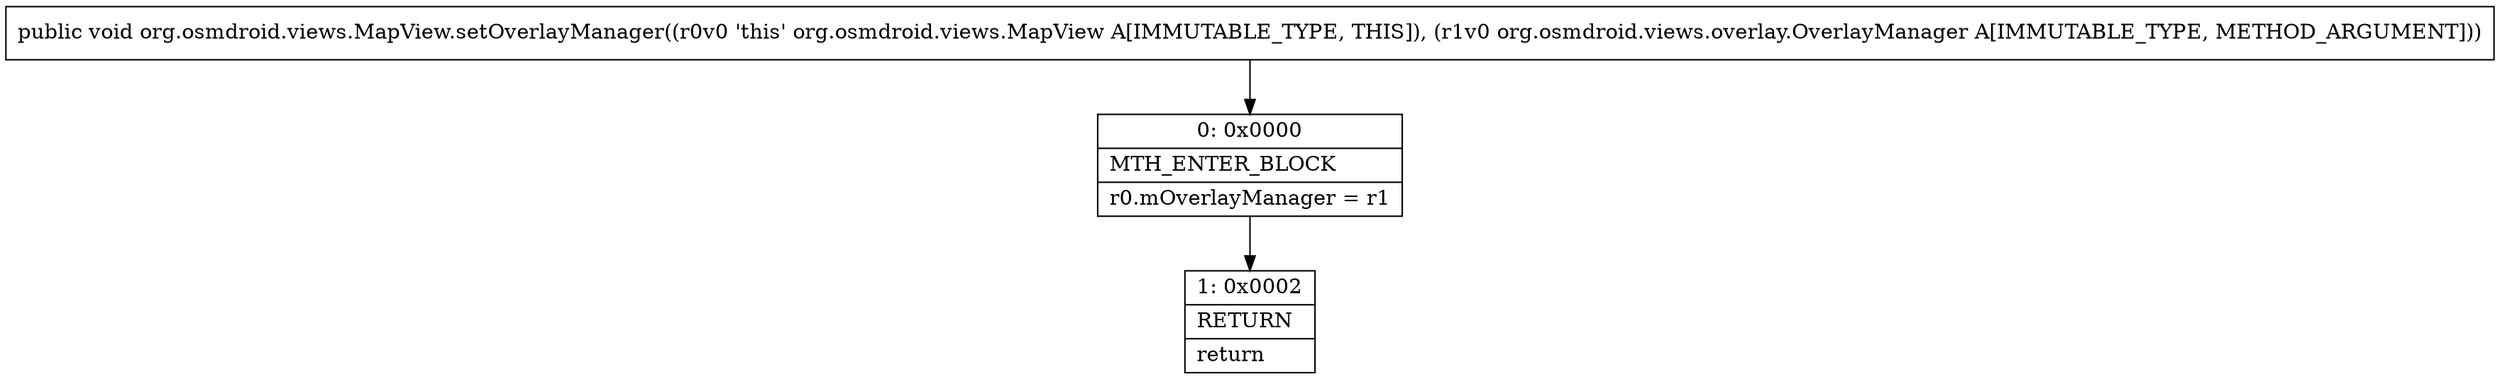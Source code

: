 digraph "CFG fororg.osmdroid.views.MapView.setOverlayManager(Lorg\/osmdroid\/views\/overlay\/OverlayManager;)V" {
Node_0 [shape=record,label="{0\:\ 0x0000|MTH_ENTER_BLOCK\l|r0.mOverlayManager = r1\l}"];
Node_1 [shape=record,label="{1\:\ 0x0002|RETURN\l|return\l}"];
MethodNode[shape=record,label="{public void org.osmdroid.views.MapView.setOverlayManager((r0v0 'this' org.osmdroid.views.MapView A[IMMUTABLE_TYPE, THIS]), (r1v0 org.osmdroid.views.overlay.OverlayManager A[IMMUTABLE_TYPE, METHOD_ARGUMENT])) }"];
MethodNode -> Node_0;
Node_0 -> Node_1;
}

